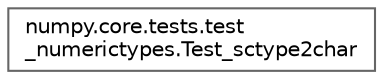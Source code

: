 digraph "Graphical Class Hierarchy"
{
 // LATEX_PDF_SIZE
  bgcolor="transparent";
  edge [fontname=Helvetica,fontsize=10,labelfontname=Helvetica,labelfontsize=10];
  node [fontname=Helvetica,fontsize=10,shape=box,height=0.2,width=0.4];
  rankdir="LR";
  Node0 [id="Node000000",label="numpy.core.tests.test\l_numerictypes.Test_sctype2char",height=0.2,width=0.4,color="grey40", fillcolor="white", style="filled",URL="$d3/d96/classnumpy_1_1core_1_1tests_1_1test__numerictypes_1_1Test__sctype2char.html",tooltip=" "];
}
